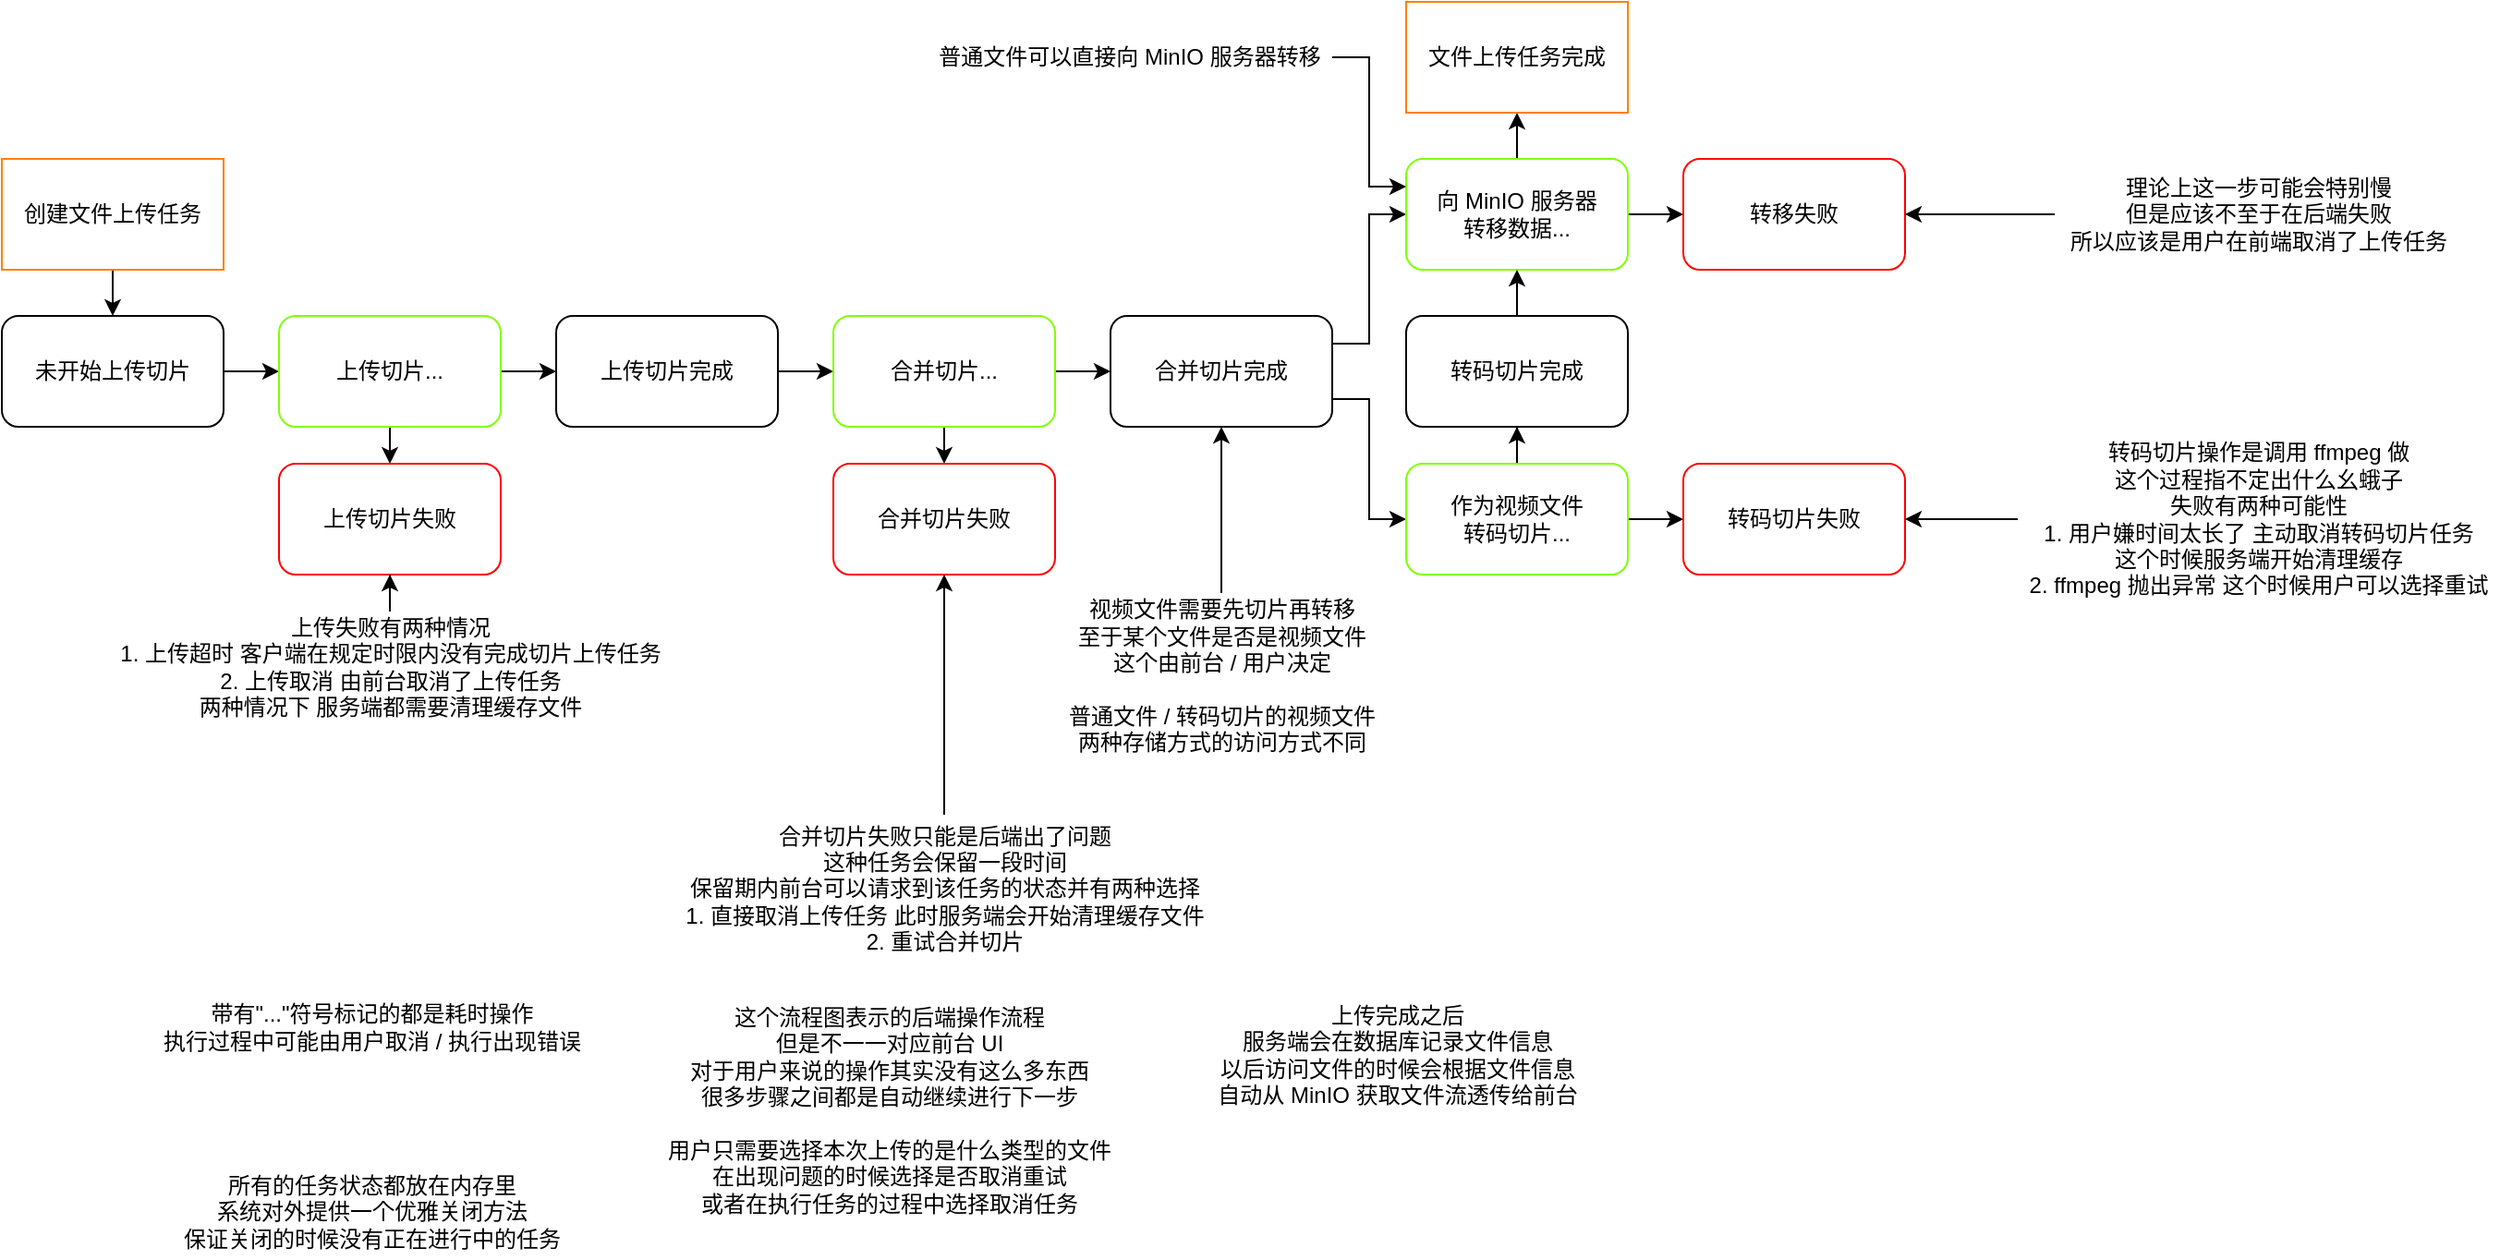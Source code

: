 <mxfile compressed="false" version="16.5.1" type="device">
  <diagram id="C5RBs43oDa-KdzZeNtuy" name="Page-1">
    <mxGraphModel dx="1780" dy="960" grid="1" gridSize="10" guides="1" tooltips="1" connect="1" arrows="1" fold="1" page="1" pageScale="1" pageWidth="827" pageHeight="1169" math="0" shadow="0">
      <root>
        <mxCell id="WIyWlLk6GJQsqaUBKTNV-0" />
        <mxCell id="WIyWlLk6GJQsqaUBKTNV-1" parent="WIyWlLk6GJQsqaUBKTNV-0" />
        <mxCell id="_-EV1IGkffC3XaDp03Zx-8" style="edgeStyle=orthogonalEdgeStyle;rounded=0;orthogonalLoop=1;jettySize=auto;html=1;entryX=0.5;entryY=0;entryDx=0;entryDy=0;" parent="WIyWlLk6GJQsqaUBKTNV-1" source="_-EV1IGkffC3XaDp03Zx-3" target="_-EV1IGkffC3XaDp03Zx-5" edge="1">
          <mxGeometry relative="1" as="geometry" />
        </mxCell>
        <mxCell id="_-EV1IGkffC3XaDp03Zx-3" value="创建文件上传任务" style="rounded=0;whiteSpace=wrap;html=1;strokeColor=#FF8000;" parent="WIyWlLk6GJQsqaUBKTNV-1" vertex="1">
          <mxGeometry x="20" y="155" width="120" height="60" as="geometry" />
        </mxCell>
        <mxCell id="_-EV1IGkffC3XaDp03Zx-9" style="edgeStyle=orthogonalEdgeStyle;rounded=0;orthogonalLoop=1;jettySize=auto;html=1;exitX=1;exitY=0.5;exitDx=0;exitDy=0;entryX=0;entryY=0.5;entryDx=0;entryDy=0;" parent="WIyWlLk6GJQsqaUBKTNV-1" source="_-EV1IGkffC3XaDp03Zx-5" target="_-EV1IGkffC3XaDp03Zx-6" edge="1">
          <mxGeometry relative="1" as="geometry" />
        </mxCell>
        <mxCell id="_-EV1IGkffC3XaDp03Zx-5" value="未开始上传切片" style="rounded=1;whiteSpace=wrap;html=1;" parent="WIyWlLk6GJQsqaUBKTNV-1" vertex="1">
          <mxGeometry x="20" y="240" width="120" height="60" as="geometry" />
        </mxCell>
        <mxCell id="_-EV1IGkffC3XaDp03Zx-10" style="edgeStyle=orthogonalEdgeStyle;rounded=0;orthogonalLoop=1;jettySize=auto;html=1;exitX=1;exitY=0.5;exitDx=0;exitDy=0;entryX=0;entryY=0.5;entryDx=0;entryDy=0;" parent="WIyWlLk6GJQsqaUBKTNV-1" source="_-EV1IGkffC3XaDp03Zx-6" target="_-EV1IGkffC3XaDp03Zx-7" edge="1">
          <mxGeometry relative="1" as="geometry" />
        </mxCell>
        <mxCell id="_-EV1IGkffC3XaDp03Zx-12" style="edgeStyle=orthogonalEdgeStyle;rounded=0;orthogonalLoop=1;jettySize=auto;html=1;exitX=0.5;exitY=1;exitDx=0;exitDy=0;entryX=0.5;entryY=0;entryDx=0;entryDy=0;" parent="WIyWlLk6GJQsqaUBKTNV-1" source="_-EV1IGkffC3XaDp03Zx-6" target="_-EV1IGkffC3XaDp03Zx-11" edge="1">
          <mxGeometry relative="1" as="geometry" />
        </mxCell>
        <mxCell id="_-EV1IGkffC3XaDp03Zx-6" value="上传切片..." style="rounded=1;whiteSpace=wrap;html=1;strokeColor=#80FF00;" parent="WIyWlLk6GJQsqaUBKTNV-1" vertex="1">
          <mxGeometry x="170" y="240" width="120" height="60" as="geometry" />
        </mxCell>
        <mxCell id="_-EV1IGkffC3XaDp03Zx-14" style="edgeStyle=orthogonalEdgeStyle;rounded=0;orthogonalLoop=1;jettySize=auto;html=1;exitX=1;exitY=0.5;exitDx=0;exitDy=0;entryX=0;entryY=0.5;entryDx=0;entryDy=0;" parent="WIyWlLk6GJQsqaUBKTNV-1" source="_-EV1IGkffC3XaDp03Zx-7" target="_-EV1IGkffC3XaDp03Zx-13" edge="1">
          <mxGeometry relative="1" as="geometry" />
        </mxCell>
        <mxCell id="_-EV1IGkffC3XaDp03Zx-7" value="上传切片完成" style="rounded=1;whiteSpace=wrap;html=1;" parent="WIyWlLk6GJQsqaUBKTNV-1" vertex="1">
          <mxGeometry x="320" y="240" width="120" height="60" as="geometry" />
        </mxCell>
        <mxCell id="_-EV1IGkffC3XaDp03Zx-11" value="上传切片失败" style="rounded=1;whiteSpace=wrap;html=1;strokeColor=#FF0000;" parent="WIyWlLk6GJQsqaUBKTNV-1" vertex="1">
          <mxGeometry x="170" y="320" width="120" height="60" as="geometry" />
        </mxCell>
        <mxCell id="_-EV1IGkffC3XaDp03Zx-16" style="edgeStyle=orthogonalEdgeStyle;rounded=0;orthogonalLoop=1;jettySize=auto;html=1;exitX=1;exitY=0.5;exitDx=0;exitDy=0;entryX=0;entryY=0.5;entryDx=0;entryDy=0;" parent="WIyWlLk6GJQsqaUBKTNV-1" source="_-EV1IGkffC3XaDp03Zx-13" target="_-EV1IGkffC3XaDp03Zx-15" edge="1">
          <mxGeometry relative="1" as="geometry" />
        </mxCell>
        <mxCell id="_-EV1IGkffC3XaDp03Zx-31" style="edgeStyle=orthogonalEdgeStyle;rounded=0;orthogonalLoop=1;jettySize=auto;html=1;exitX=0.5;exitY=1;exitDx=0;exitDy=0;entryX=0.5;entryY=0;entryDx=0;entryDy=0;" parent="WIyWlLk6GJQsqaUBKTNV-1" source="_-EV1IGkffC3XaDp03Zx-13" target="_-EV1IGkffC3XaDp03Zx-17" edge="1">
          <mxGeometry relative="1" as="geometry" />
        </mxCell>
        <mxCell id="_-EV1IGkffC3XaDp03Zx-13" value="合并切片..." style="rounded=1;whiteSpace=wrap;html=1;strokeColor=#80FF00;" parent="WIyWlLk6GJQsqaUBKTNV-1" vertex="1">
          <mxGeometry x="470" y="240" width="120" height="60" as="geometry" />
        </mxCell>
        <mxCell id="_-EV1IGkffC3XaDp03Zx-22" style="edgeStyle=orthogonalEdgeStyle;rounded=0;orthogonalLoop=1;jettySize=auto;html=1;exitX=1;exitY=0.25;exitDx=0;exitDy=0;entryX=0;entryY=0.5;entryDx=0;entryDy=0;" parent="WIyWlLk6GJQsqaUBKTNV-1" source="_-EV1IGkffC3XaDp03Zx-15" target="_-EV1IGkffC3XaDp03Zx-19" edge="1">
          <mxGeometry relative="1" as="geometry" />
        </mxCell>
        <mxCell id="_-EV1IGkffC3XaDp03Zx-23" style="edgeStyle=orthogonalEdgeStyle;rounded=0;orthogonalLoop=1;jettySize=auto;html=1;exitX=1;exitY=0.75;exitDx=0;exitDy=0;entryX=0;entryY=0.5;entryDx=0;entryDy=0;" parent="WIyWlLk6GJQsqaUBKTNV-1" source="_-EV1IGkffC3XaDp03Zx-15" target="_-EV1IGkffC3XaDp03Zx-21" edge="1">
          <mxGeometry relative="1" as="geometry" />
        </mxCell>
        <mxCell id="_-EV1IGkffC3XaDp03Zx-15" value="合并切片完成" style="rounded=1;whiteSpace=wrap;html=1;" parent="WIyWlLk6GJQsqaUBKTNV-1" vertex="1">
          <mxGeometry x="620" y="240" width="120" height="60" as="geometry" />
        </mxCell>
        <mxCell id="_-EV1IGkffC3XaDp03Zx-17" value="合并切片失败" style="rounded=1;whiteSpace=wrap;html=1;strokeColor=#FF0000;" parent="WIyWlLk6GJQsqaUBKTNV-1" vertex="1">
          <mxGeometry x="470" y="320" width="120" height="60" as="geometry" />
        </mxCell>
        <mxCell id="_-EV1IGkffC3XaDp03Zx-38" style="edgeStyle=orthogonalEdgeStyle;rounded=0;orthogonalLoop=1;jettySize=auto;html=1;exitX=1;exitY=0.5;exitDx=0;exitDy=0;entryX=0;entryY=0.5;entryDx=0;entryDy=0;" parent="WIyWlLk6GJQsqaUBKTNV-1" source="_-EV1IGkffC3XaDp03Zx-19" target="_-EV1IGkffC3XaDp03Zx-34" edge="1">
          <mxGeometry relative="1" as="geometry" />
        </mxCell>
        <mxCell id="_-EV1IGkffC3XaDp03Zx-47" style="edgeStyle=orthogonalEdgeStyle;rounded=0;orthogonalLoop=1;jettySize=auto;html=1;entryX=0.5;entryY=1;entryDx=0;entryDy=0;" parent="WIyWlLk6GJQsqaUBKTNV-1" source="_-EV1IGkffC3XaDp03Zx-19" target="_-EV1IGkffC3XaDp03Zx-46" edge="1">
          <mxGeometry relative="1" as="geometry" />
        </mxCell>
        <mxCell id="_-EV1IGkffC3XaDp03Zx-19" value="向 MinIO 服务器&lt;br&gt;转移数据..." style="rounded=1;whiteSpace=wrap;html=1;strokeColor=#80FF00;" parent="WIyWlLk6GJQsqaUBKTNV-1" vertex="1">
          <mxGeometry x="780" y="155" width="120" height="60" as="geometry" />
        </mxCell>
        <mxCell id="_-EV1IGkffC3XaDp03Zx-36" style="edgeStyle=orthogonalEdgeStyle;rounded=0;orthogonalLoop=1;jettySize=auto;html=1;entryX=0.5;entryY=1;entryDx=0;entryDy=0;" parent="WIyWlLk6GJQsqaUBKTNV-1" source="_-EV1IGkffC3XaDp03Zx-21" target="_-EV1IGkffC3XaDp03Zx-25" edge="1">
          <mxGeometry relative="1" as="geometry" />
        </mxCell>
        <mxCell id="_-EV1IGkffC3XaDp03Zx-39" style="edgeStyle=orthogonalEdgeStyle;rounded=0;orthogonalLoop=1;jettySize=auto;html=1;exitX=1;exitY=0.5;exitDx=0;exitDy=0;entryX=0;entryY=0.5;entryDx=0;entryDy=0;" parent="WIyWlLk6GJQsqaUBKTNV-1" source="_-EV1IGkffC3XaDp03Zx-21" target="_-EV1IGkffC3XaDp03Zx-29" edge="1">
          <mxGeometry relative="1" as="geometry" />
        </mxCell>
        <mxCell id="_-EV1IGkffC3XaDp03Zx-21" value="作为视频文件&lt;br&gt;转码切片..." style="rounded=1;whiteSpace=wrap;html=1;strokeColor=#80FF00;" parent="WIyWlLk6GJQsqaUBKTNV-1" vertex="1">
          <mxGeometry x="780" y="320" width="120" height="60" as="geometry" />
        </mxCell>
        <mxCell id="_-EV1IGkffC3XaDp03Zx-28" style="edgeStyle=orthogonalEdgeStyle;rounded=0;orthogonalLoop=1;jettySize=auto;html=1;exitX=0.5;exitY=0;exitDx=0;exitDy=0;entryX=0.5;entryY=1;entryDx=0;entryDy=0;" parent="WIyWlLk6GJQsqaUBKTNV-1" source="_-EV1IGkffC3XaDp03Zx-25" target="_-EV1IGkffC3XaDp03Zx-19" edge="1">
          <mxGeometry relative="1" as="geometry" />
        </mxCell>
        <mxCell id="_-EV1IGkffC3XaDp03Zx-25" value="转码切片完成" style="rounded=1;whiteSpace=wrap;html=1;" parent="WIyWlLk6GJQsqaUBKTNV-1" vertex="1">
          <mxGeometry x="780" y="240" width="120" height="60" as="geometry" />
        </mxCell>
        <mxCell id="_-EV1IGkffC3XaDp03Zx-29" value="转码切片失败" style="rounded=1;whiteSpace=wrap;html=1;strokeColor=#FF0000;" parent="WIyWlLk6GJQsqaUBKTNV-1" vertex="1">
          <mxGeometry x="930" y="320" width="120" height="60" as="geometry" />
        </mxCell>
        <mxCell id="_-EV1IGkffC3XaDp03Zx-33" value="带有&quot;...&quot;符号标记的都是耗时操作&lt;br&gt;执行过程中可能由用户取消 / 执行出现错误" style="text;html=1;align=center;verticalAlign=middle;resizable=0;points=[];autosize=1;strokeColor=none;fillColor=none;" parent="WIyWlLk6GJQsqaUBKTNV-1" vertex="1">
          <mxGeometry x="100" y="610" width="240" height="30" as="geometry" />
        </mxCell>
        <mxCell id="_-EV1IGkffC3XaDp03Zx-34" value="转移失败" style="rounded=1;whiteSpace=wrap;html=1;strokeColor=#FF0000;" parent="WIyWlLk6GJQsqaUBKTNV-1" vertex="1">
          <mxGeometry x="930" y="155" width="120" height="60" as="geometry" />
        </mxCell>
        <mxCell id="_-EV1IGkffC3XaDp03Zx-46" value="文件上传任务完成" style="whiteSpace=wrap;html=1;strokeColor=#FF8000;" parent="WIyWlLk6GJQsqaUBKTNV-1" vertex="1">
          <mxGeometry x="780" y="70" width="120" height="60" as="geometry" />
        </mxCell>
        <mxCell id="_-EV1IGkffC3XaDp03Zx-49" style="edgeStyle=orthogonalEdgeStyle;rounded=0;orthogonalLoop=1;jettySize=auto;html=1;entryX=0;entryY=0.25;entryDx=0;entryDy=0;" parent="WIyWlLk6GJQsqaUBKTNV-1" source="_-EV1IGkffC3XaDp03Zx-48" target="_-EV1IGkffC3XaDp03Zx-19" edge="1">
          <mxGeometry relative="1" as="geometry" />
        </mxCell>
        <mxCell id="_-EV1IGkffC3XaDp03Zx-48" value="普通文件可以直接向 MinIO 服务器转移" style="text;html=1;align=center;verticalAlign=middle;resizable=0;points=[];autosize=1;strokeColor=none;fillColor=none;" parent="WIyWlLk6GJQsqaUBKTNV-1" vertex="1">
          <mxGeometry x="520" y="90" width="220" height="20" as="geometry" />
        </mxCell>
        <mxCell id="_-EV1IGkffC3XaDp03Zx-51" style="edgeStyle=orthogonalEdgeStyle;rounded=0;orthogonalLoop=1;jettySize=auto;html=1;entryX=0.5;entryY=1;entryDx=0;entryDy=0;" parent="WIyWlLk6GJQsqaUBKTNV-1" source="_-EV1IGkffC3XaDp03Zx-50" target="_-EV1IGkffC3XaDp03Zx-15" edge="1">
          <mxGeometry relative="1" as="geometry" />
        </mxCell>
        <mxCell id="_-EV1IGkffC3XaDp03Zx-50" value="视频文件需要先切片再转移&lt;br&gt;至于某个文件是否是视频文件&lt;br&gt;这个由前台 / 用户决定&lt;br&gt;&lt;br&gt;普通文件 / 转码切片的视频文件&lt;br&gt;两种存储方式的访问方式不同" style="text;html=1;align=center;verticalAlign=middle;resizable=0;points=[];autosize=1;strokeColor=none;fillColor=none;" parent="WIyWlLk6GJQsqaUBKTNV-1" vertex="1">
          <mxGeometry x="590" y="390" width="180" height="90" as="geometry" />
        </mxCell>
        <mxCell id="_-EV1IGkffC3XaDp03Zx-53" style="edgeStyle=orthogonalEdgeStyle;rounded=0;orthogonalLoop=1;jettySize=auto;html=1;entryX=0.5;entryY=1;entryDx=0;entryDy=0;" parent="WIyWlLk6GJQsqaUBKTNV-1" source="_-EV1IGkffC3XaDp03Zx-52" target="_-EV1IGkffC3XaDp03Zx-11" edge="1">
          <mxGeometry relative="1" as="geometry" />
        </mxCell>
        <mxCell id="_-EV1IGkffC3XaDp03Zx-52" value="上传失败有两种情况&lt;br&gt;1. 上传超时 客户端在规定时限内没有完成切片上传任务&lt;br&gt;2. 上传取消 由前台取消了上传任务&lt;br&gt;两种情况下 服务端都需要清理缓存文件" style="text;html=1;align=center;verticalAlign=middle;resizable=0;points=[];autosize=1;strokeColor=none;fillColor=none;" parent="WIyWlLk6GJQsqaUBKTNV-1" vertex="1">
          <mxGeometry x="75" y="400" width="310" height="60" as="geometry" />
        </mxCell>
        <mxCell id="_-EV1IGkffC3XaDp03Zx-55" style="edgeStyle=orthogonalEdgeStyle;rounded=0;orthogonalLoop=1;jettySize=auto;html=1;entryX=0.5;entryY=1;entryDx=0;entryDy=0;" parent="WIyWlLk6GJQsqaUBKTNV-1" source="_-EV1IGkffC3XaDp03Zx-54" target="_-EV1IGkffC3XaDp03Zx-17" edge="1">
          <mxGeometry relative="1" as="geometry" />
        </mxCell>
        <mxCell id="_-EV1IGkffC3XaDp03Zx-54" value="合并切片失败只能是后端出了问题&lt;br&gt;这种任务会保留一段时间&lt;br&gt;保留期内前台可以请求到该任务的状态并有两种选择&lt;br&gt;1. 直接取消上传任务 此时服务端会开始清理缓存文件&lt;br&gt;2. 重试合并切片" style="text;html=1;align=center;verticalAlign=middle;resizable=0;points=[];autosize=1;strokeColor=none;fillColor=none;" parent="WIyWlLk6GJQsqaUBKTNV-1" vertex="1">
          <mxGeometry x="380" y="510" width="300" height="80" as="geometry" />
        </mxCell>
        <mxCell id="_-EV1IGkffC3XaDp03Zx-58" style="edgeStyle=orthogonalEdgeStyle;rounded=0;orthogonalLoop=1;jettySize=auto;html=1;" parent="WIyWlLk6GJQsqaUBKTNV-1" source="_-EV1IGkffC3XaDp03Zx-56" target="_-EV1IGkffC3XaDp03Zx-29" edge="1">
          <mxGeometry relative="1" as="geometry" />
        </mxCell>
        <mxCell id="_-EV1IGkffC3XaDp03Zx-56" value="转码切片操作是调用 ffmpeg 做&lt;br&gt;这个过程指不定出什么幺蛾子&lt;br&gt;失败有两种可能性&lt;br&gt;1. 用户嫌时间太长了 主动取消转码切片任务&lt;br&gt;这个时候服务端开始清理缓存&lt;br&gt;2. ffmpeg 抛出异常 这个时候用户可以选择重试" style="text;html=1;align=center;verticalAlign=middle;resizable=0;points=[];autosize=1;strokeColor=none;fillColor=none;" parent="WIyWlLk6GJQsqaUBKTNV-1" vertex="1">
          <mxGeometry x="1111" y="305" width="260" height="90" as="geometry" />
        </mxCell>
        <mxCell id="_-EV1IGkffC3XaDp03Zx-60" style="edgeStyle=orthogonalEdgeStyle;rounded=0;orthogonalLoop=1;jettySize=auto;html=1;entryX=1;entryY=0.5;entryDx=0;entryDy=0;" parent="WIyWlLk6GJQsqaUBKTNV-1" source="_-EV1IGkffC3XaDp03Zx-59" target="_-EV1IGkffC3XaDp03Zx-34" edge="1">
          <mxGeometry relative="1" as="geometry" />
        </mxCell>
        <mxCell id="_-EV1IGkffC3XaDp03Zx-59" value="理论上这一步可能会特别慢&lt;br&gt;但是应该不至于在后端失败&lt;br&gt;所以应该是用户在前端取消了上传任务" style="text;html=1;align=center;verticalAlign=middle;resizable=0;points=[];autosize=1;strokeColor=none;fillColor=none;" parent="WIyWlLk6GJQsqaUBKTNV-1" vertex="1">
          <mxGeometry x="1131" y="160" width="220" height="50" as="geometry" />
        </mxCell>
        <mxCell id="_-EV1IGkffC3XaDp03Zx-61" value="所有的任务状态都放在内存里&lt;br&gt;系统对外提供一个优雅关闭方法&lt;br&gt;保证关闭的时候没有正在进行中的任务" style="text;html=1;align=center;verticalAlign=middle;resizable=0;points=[];autosize=1;strokeColor=none;fillColor=none;" parent="WIyWlLk6GJQsqaUBKTNV-1" vertex="1">
          <mxGeometry x="110" y="700" width="220" height="50" as="geometry" />
        </mxCell>
        <mxCell id="cxq3kuLBUq8-rETzfqgn-0" value="这个流程图表示的后端操作流程&lt;br&gt;但是不一一对应前台 UI&lt;br&gt;对于用户来说的操作其实没有这么多东西&lt;br&gt;很多步骤之间都是自动继续进行下一步&lt;br&gt;&lt;br&gt;用户只需要选择本次上传的是什么类型的文件&lt;br&gt;在出现问题的时候选择是否取消重试&lt;br&gt;或者在执行任务的过程中选择取消任务" style="text;html=1;align=center;verticalAlign=middle;resizable=0;points=[];autosize=1;strokeColor=none;fillColor=none;" vertex="1" parent="WIyWlLk6GJQsqaUBKTNV-1">
          <mxGeometry x="370" y="610" width="260" height="120" as="geometry" />
        </mxCell>
        <mxCell id="cxq3kuLBUq8-rETzfqgn-1" value="上传完成之后&lt;br&gt;服务端会在数据库记录文件信息&lt;br&gt;以后访问文件的时候会根据文件信息&lt;br&gt;自动从 MinIO 获取文件流透传给前台" style="text;html=1;align=center;verticalAlign=middle;resizable=0;points=[];autosize=1;strokeColor=none;fillColor=none;" vertex="1" parent="WIyWlLk6GJQsqaUBKTNV-1">
          <mxGeometry x="670" y="610" width="210" height="60" as="geometry" />
        </mxCell>
      </root>
    </mxGraphModel>
  </diagram>
</mxfile>
